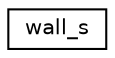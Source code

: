 digraph "Graphical Class Hierarchy"
{
 // LATEX_PDF_SIZE
  edge [fontname="Helvetica",fontsize="10",labelfontname="Helvetica",labelfontsize="10"];
  node [fontname="Helvetica",fontsize="10",shape=record];
  rankdir="LR";
  Node0 [label="wall_s",height=0.2,width=0.4,color="black", fillcolor="white", style="filled",URL="$structwall__s.html",tooltip=" "];
}
